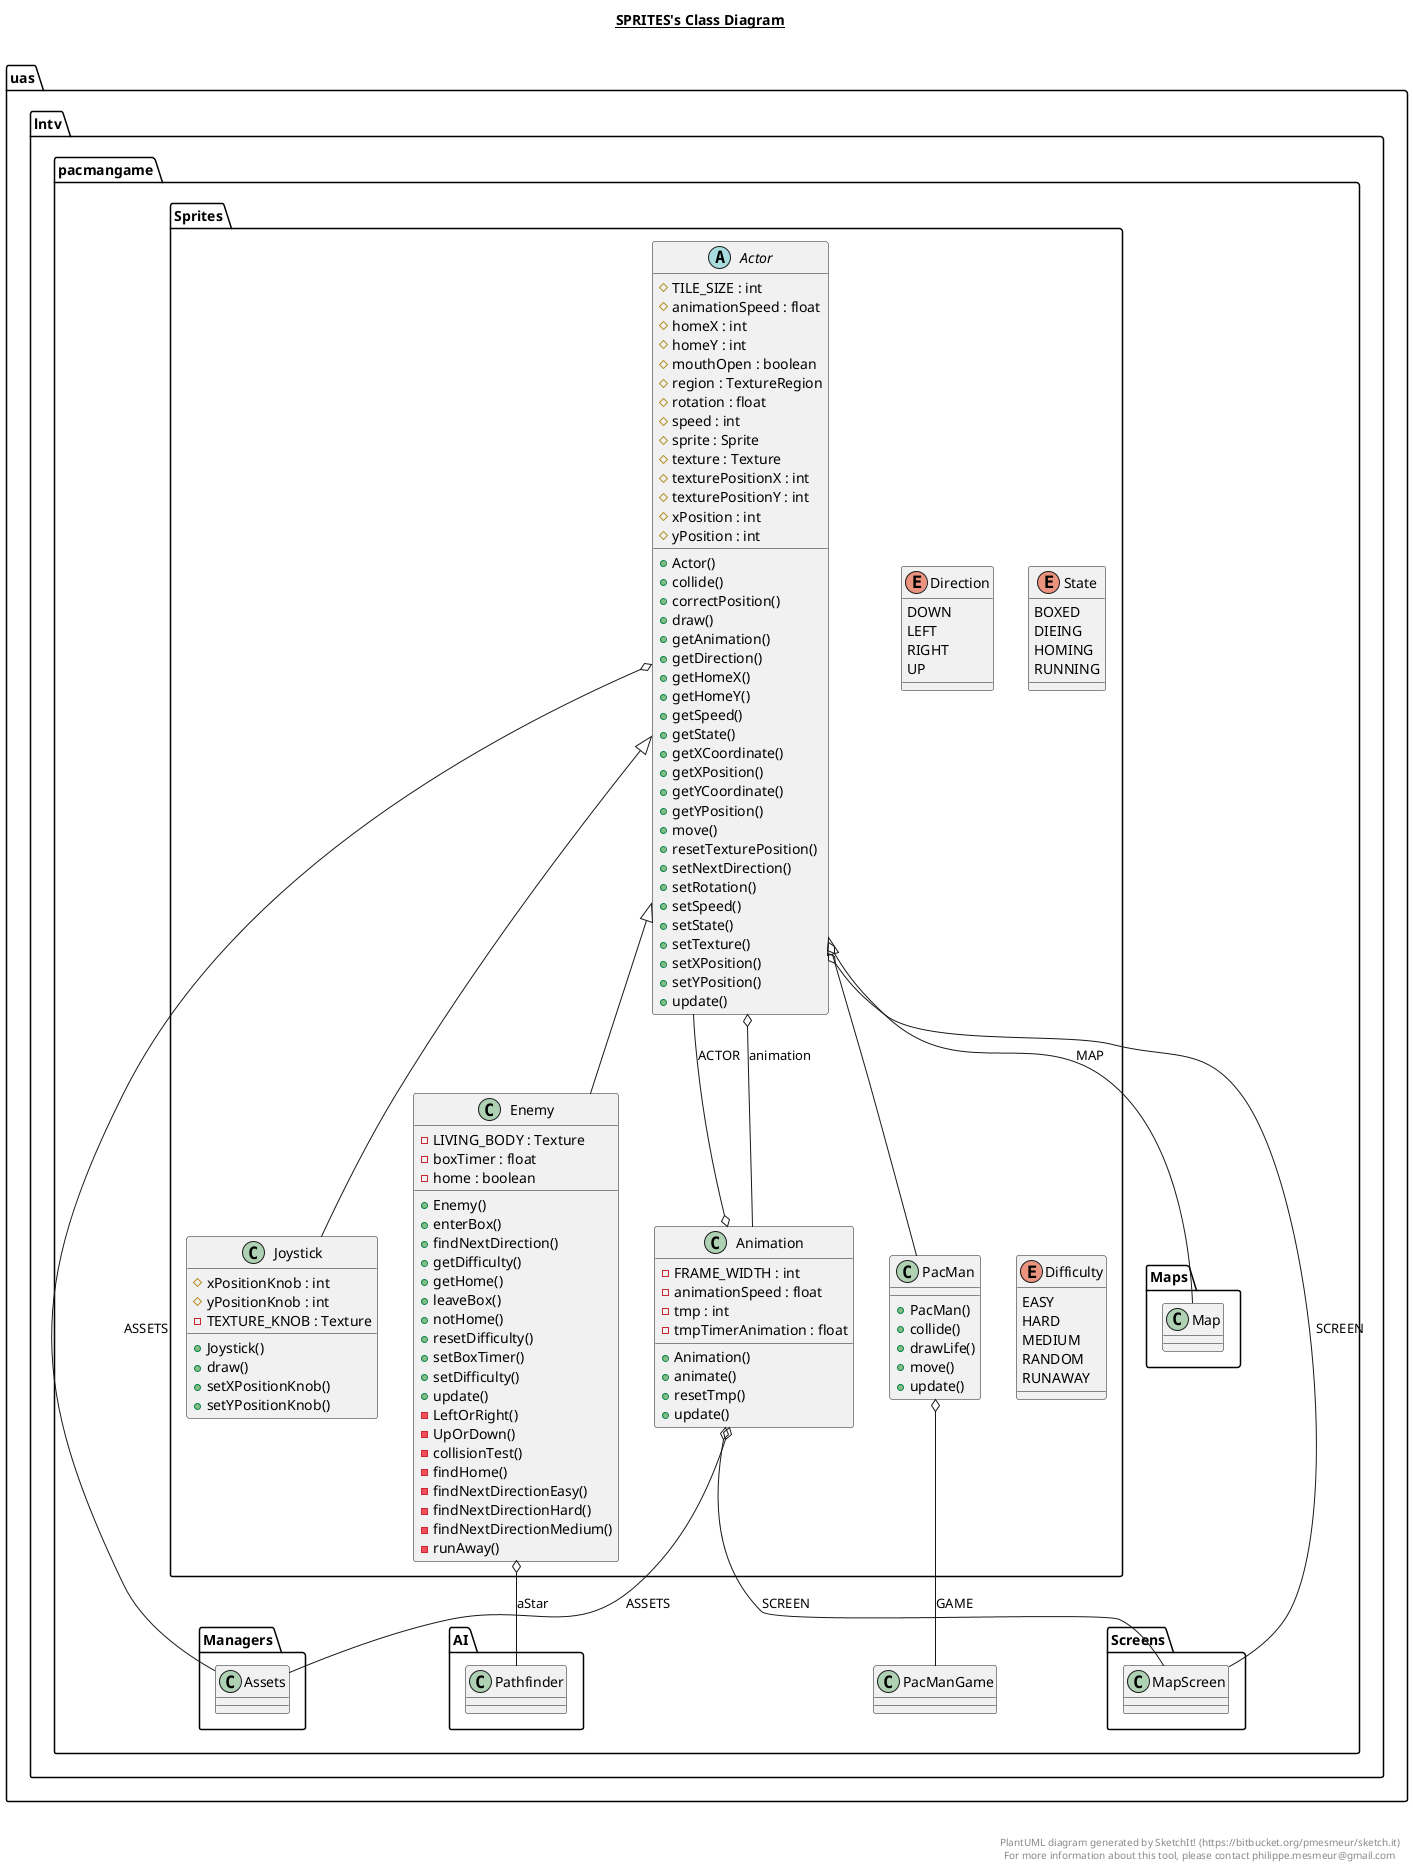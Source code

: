 @startuml

title __SPRITES's Class Diagram__\n

  namespace uas.lntv.pacmangame {
    namespace Sprites {
      abstract class uas.lntv.pacmangame.Sprites.Actor {
          # TILE_SIZE : int
          # animationSpeed : float
          # homeX : int
          # homeY : int
          # mouthOpen : boolean
          # region : TextureRegion
          # rotation : float
          # speed : int
          # sprite : Sprite
          # texture : Texture
          # texturePositionX : int
          # texturePositionY : int
          # xPosition : int
          # yPosition : int
          + Actor()
          + collide()
          + correctPosition()
          + draw()
          + getAnimation()
          + getDirection()
          + getHomeX()
          + getHomeY()
          + getSpeed()
          + getState()
          + getXCoordinate()
          + getXPosition()
          + getYCoordinate()
          + getYPosition()
          + move()
          + resetTexturePosition()
          + setNextDirection()
          + setRotation()
          + setSpeed()
          + setState()
          + setTexture()
          + setXPosition()
          + setYPosition()
          + update()
      }
    }
  }
  

  namespace uas.lntv.pacmangame {
    namespace Sprites {
      enum Direction {
        DOWN
        LEFT
        RIGHT
        UP
      }
    }
  }
  

  namespace uas.lntv.pacmangame {
    namespace Sprites {
      enum State {
        BOXED
        DIEING
        HOMING
        RUNNING
      }
    }
  }
  

  namespace uas.lntv.pacmangame {
    namespace Sprites {
      class uas.lntv.pacmangame.Sprites.Animation {
          - FRAME_WIDTH : int
          - animationSpeed : float
          - tmp : int
          - tmpTimerAnimation : float
          + Animation()
          + animate()
          + resetTmp()
          + update()
      }
    }
  }
  

  namespace uas.lntv.pacmangame {
    namespace Sprites {
      class uas.lntv.pacmangame.Sprites.Enemy {
          - LIVING_BODY : Texture
          - boxTimer : float
          - home : boolean
          + Enemy()
          + enterBox()
          + findNextDirection()
          + getDifficulty()
          + getHome()
          + leaveBox()
          + notHome()
          + resetDifficulty()
          + setBoxTimer()
          + setDifficulty()
          + update()
          - LeftOrRight()
          - UpOrDown()
          - collisionTest()
          - findHome()
          - findNextDirectionEasy()
          - findNextDirectionHard()
          - findNextDirectionMedium()
          - runAway()
      }
    }
  }
  

  namespace uas.lntv.pacmangame {
    namespace Sprites {
      enum Difficulty {
        EASY
        HARD
        MEDIUM
        RANDOM
        RUNAWAY
      }
    }
  }
  

  namespace uas.lntv.pacmangame {
    namespace Sprites {
      class uas.lntv.pacmangame.Sprites.Joystick {
          # xPositionKnob : int
          # yPositionKnob : int
          - TEXTURE_KNOB : Texture
          + Joystick()
          + draw()
          + setXPositionKnob()
          + setYPositionKnob()
      }
    }
  }
  

  namespace uas.lntv.pacmangame {
    namespace Sprites {
      class uas.lntv.pacmangame.Sprites.PacMan {
          + PacMan()
          + collide()
          + drawLife()
          + move()
          + update()
      }
    }
  }
  

  uas.lntv.pacmangame.Sprites.Actor o-- uas.lntv.pacmangame.Managers.Assets : ASSETS
  uas.lntv.pacmangame.Sprites.Actor o-- uas.lntv.pacmangame.Maps.Map : MAP
  uas.lntv.pacmangame.Sprites.Actor o-- uas.lntv.pacmangame.Screens.MapScreen : SCREEN
  uas.lntv.pacmangame.Sprites.Actor o-- uas.lntv.pacmangame.Sprites.Animation : animation
  uas.lntv.pacmangame.Sprites.Actor o-- uas.lntv.pacmangame.Sprites.Actor.Direction : direction
  uas.lntv.pacmangame.Sprites.Actor o-- uas.lntv.pacmangame.Sprites.Actor.Direction : nextDirection
  uas.lntv.pacmangame.Sprites.Actor o-- uas.lntv.pacmangame.Sprites.Actor.Direction : prevDirection
  uas.lntv.pacmangame.Sprites.Actor o-- uas.lntv.pacmangame.Sprites.Actor.State : state
  uas.lntv.pacmangame.Sprites.Actor +-down- uas.lntv.pacmangame.Sprites.Actor.Direction
  uas.lntv.pacmangame.Sprites.Actor +-down- uas.lntv.pacmangame.Sprites.Actor.State
  uas.lntv.pacmangame.Sprites.Animation o-- uas.lntv.pacmangame.Sprites.Actor : ACTOR
  uas.lntv.pacmangame.Sprites.Animation o-- uas.lntv.pacmangame.Managers.Assets : ASSETS
  uas.lntv.pacmangame.Sprites.Animation o-- uas.lntv.pacmangame.Screens.MapScreen : SCREEN
  uas.lntv.pacmangame.Sprites.Enemy -up-|> uas.lntv.pacmangame.Sprites.Actor
  uas.lntv.pacmangame.Sprites.Enemy o-- uas.lntv.pacmangame.AI.Pathfinder : aStar
  uas.lntv.pacmangame.Sprites.Enemy o-- uas.lntv.pacmangame.Sprites.Enemy.Difficulty : difficulty
  uas.lntv.pacmangame.Sprites.Enemy o-- uas.lntv.pacmangame.Sprites.Enemy.Difficulty : levelDiff
  uas.lntv.pacmangame.Sprites.Enemy +-down- uas.lntv.pacmangame.Sprites.Enemy.Difficulty
  uas.lntv.pacmangame.Sprites.Joystick -up-|> uas.lntv.pacmangame.Sprites.Actor
  uas.lntv.pacmangame.Sprites.PacMan -up-|> uas.lntv.pacmangame.Sprites.Actor
  uas.lntv.pacmangame.Sprites.PacMan o-- uas.lntv.pacmangame.PacManGame : GAME


right footer


PlantUML diagram generated by SketchIt! (https://bitbucket.org/pmesmeur/sketch.it)
For more information about this tool, please contact philippe.mesmeur@gmail.com
endfooter

@enduml
